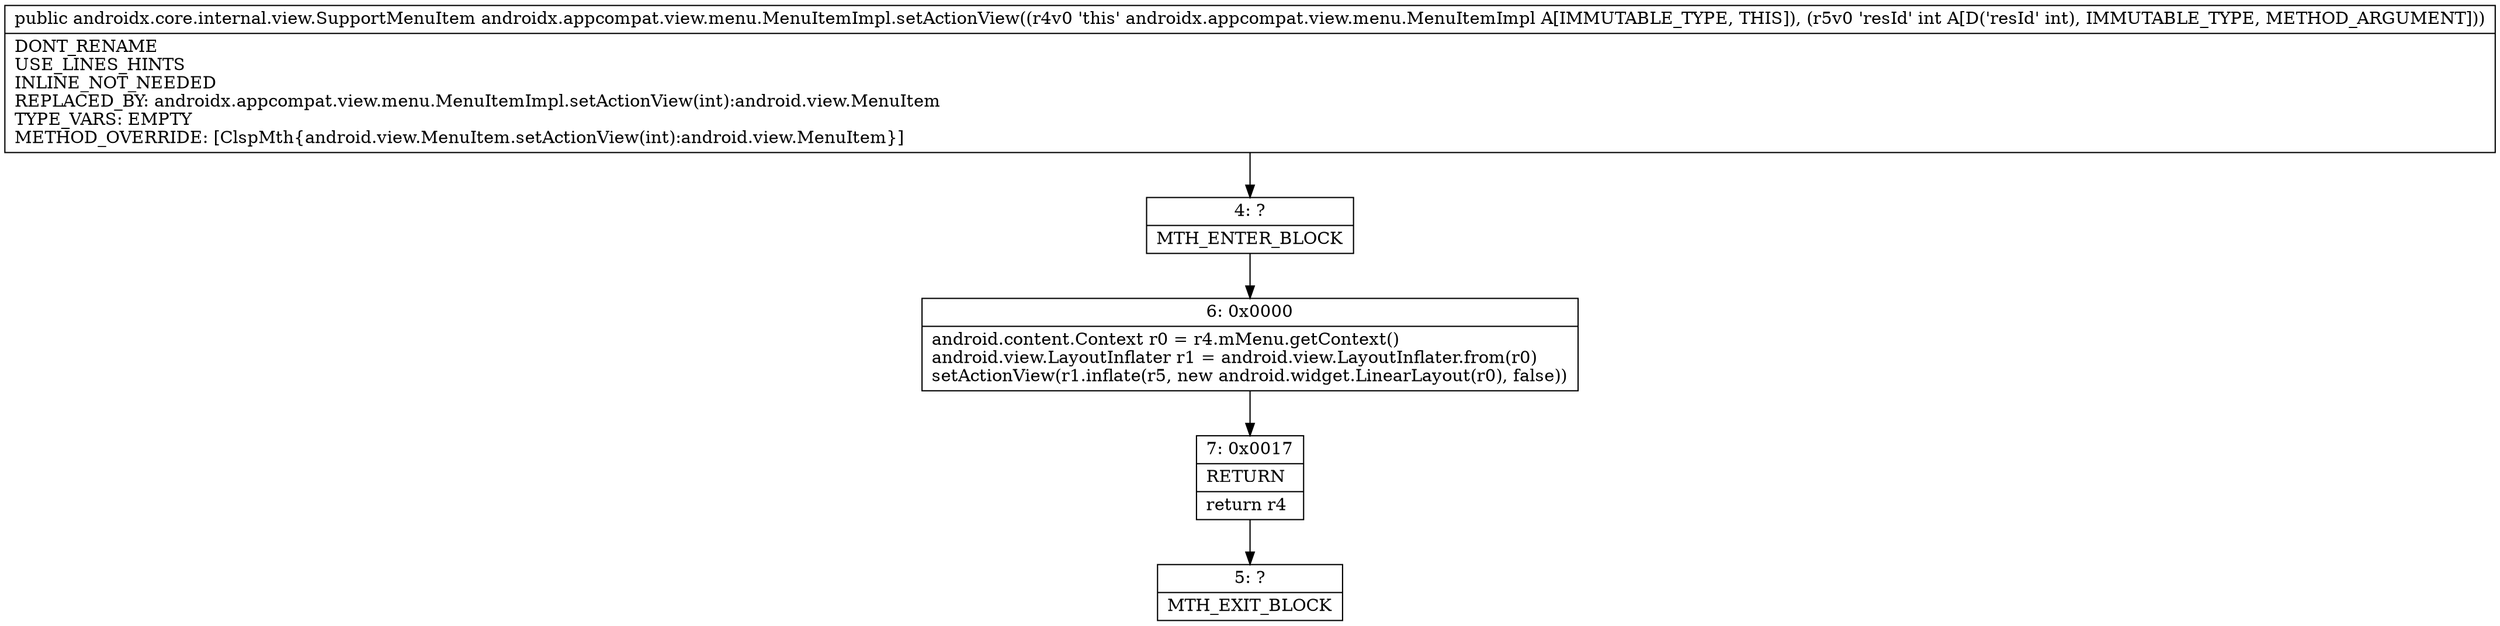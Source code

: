 digraph "CFG forandroidx.appcompat.view.menu.MenuItemImpl.setActionView(I)Landroidx\/core\/internal\/view\/SupportMenuItem;" {
Node_4 [shape=record,label="{4\:\ ?|MTH_ENTER_BLOCK\l}"];
Node_6 [shape=record,label="{6\:\ 0x0000|android.content.Context r0 = r4.mMenu.getContext()\landroid.view.LayoutInflater r1 = android.view.LayoutInflater.from(r0)\lsetActionView(r1.inflate(r5, new android.widget.LinearLayout(r0), false))\l}"];
Node_7 [shape=record,label="{7\:\ 0x0017|RETURN\l|return r4\l}"];
Node_5 [shape=record,label="{5\:\ ?|MTH_EXIT_BLOCK\l}"];
MethodNode[shape=record,label="{public androidx.core.internal.view.SupportMenuItem androidx.appcompat.view.menu.MenuItemImpl.setActionView((r4v0 'this' androidx.appcompat.view.menu.MenuItemImpl A[IMMUTABLE_TYPE, THIS]), (r5v0 'resId' int A[D('resId' int), IMMUTABLE_TYPE, METHOD_ARGUMENT]))  | DONT_RENAME\lUSE_LINES_HINTS\lINLINE_NOT_NEEDED\lREPLACED_BY: androidx.appcompat.view.menu.MenuItemImpl.setActionView(int):android.view.MenuItem\lTYPE_VARS: EMPTY\lMETHOD_OVERRIDE: [ClspMth\{android.view.MenuItem.setActionView(int):android.view.MenuItem\}]\l}"];
MethodNode -> Node_4;Node_4 -> Node_6;
Node_6 -> Node_7;
Node_7 -> Node_5;
}

